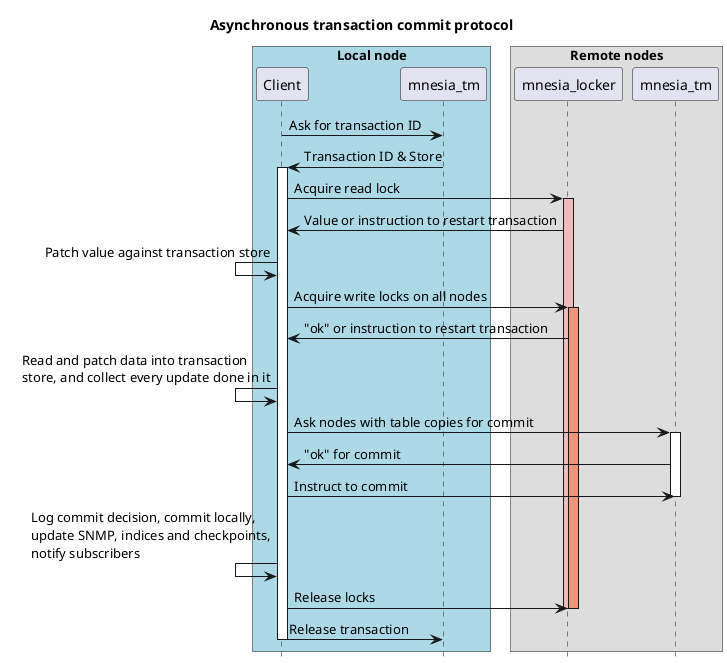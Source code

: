 @startuml
hide footbox
title Asynchronous transaction commit protocol

box "Local node" #LightBlue
participant Client
participant mnesia_tm as LocalTM
end box

box "Remote nodes"
participant mnesia_locker as RemoteLocker
participant mnesia_tm as RemoteTM
end box

Client -> LocalTM: Ask for transaction ID
Client <- LocalTM: Transaction ID & Store
activate Client
Client -> RemoteLocker: Acquire read lock
activate RemoteLocker #EEBBBB
Client <- RemoteLocker: Value or instruction to restart transaction
Client <- Client: Patch value against transaction store
Client -> RemoteLocker: Acquire write locks on all nodes
activate RemoteLocker #DarkSalmon
Client <- RemoteLocker: "ok" or instruction to restart transaction
Client <- Client: Read and patch data into transaction\nstore, and collect every update done in it
Client -> RemoteTM: Ask nodes with table copies for commit
activate RemoteTM
Client <- RemoteTM: "ok" for commit
Client -> RemoteTM: Instruct to commit
deactivate RemoteTM
Client <- Client: Log commit decision, commit locally,\nupdate SNMP, indices and checkpoints,\nnotify subscribers
Client -> RemoteLocker: Release locks
deactivate RemoteLocker
deactivate RemoteLocker
Client -> LocalTM: Release transaction
deactivate Client
@enduml
